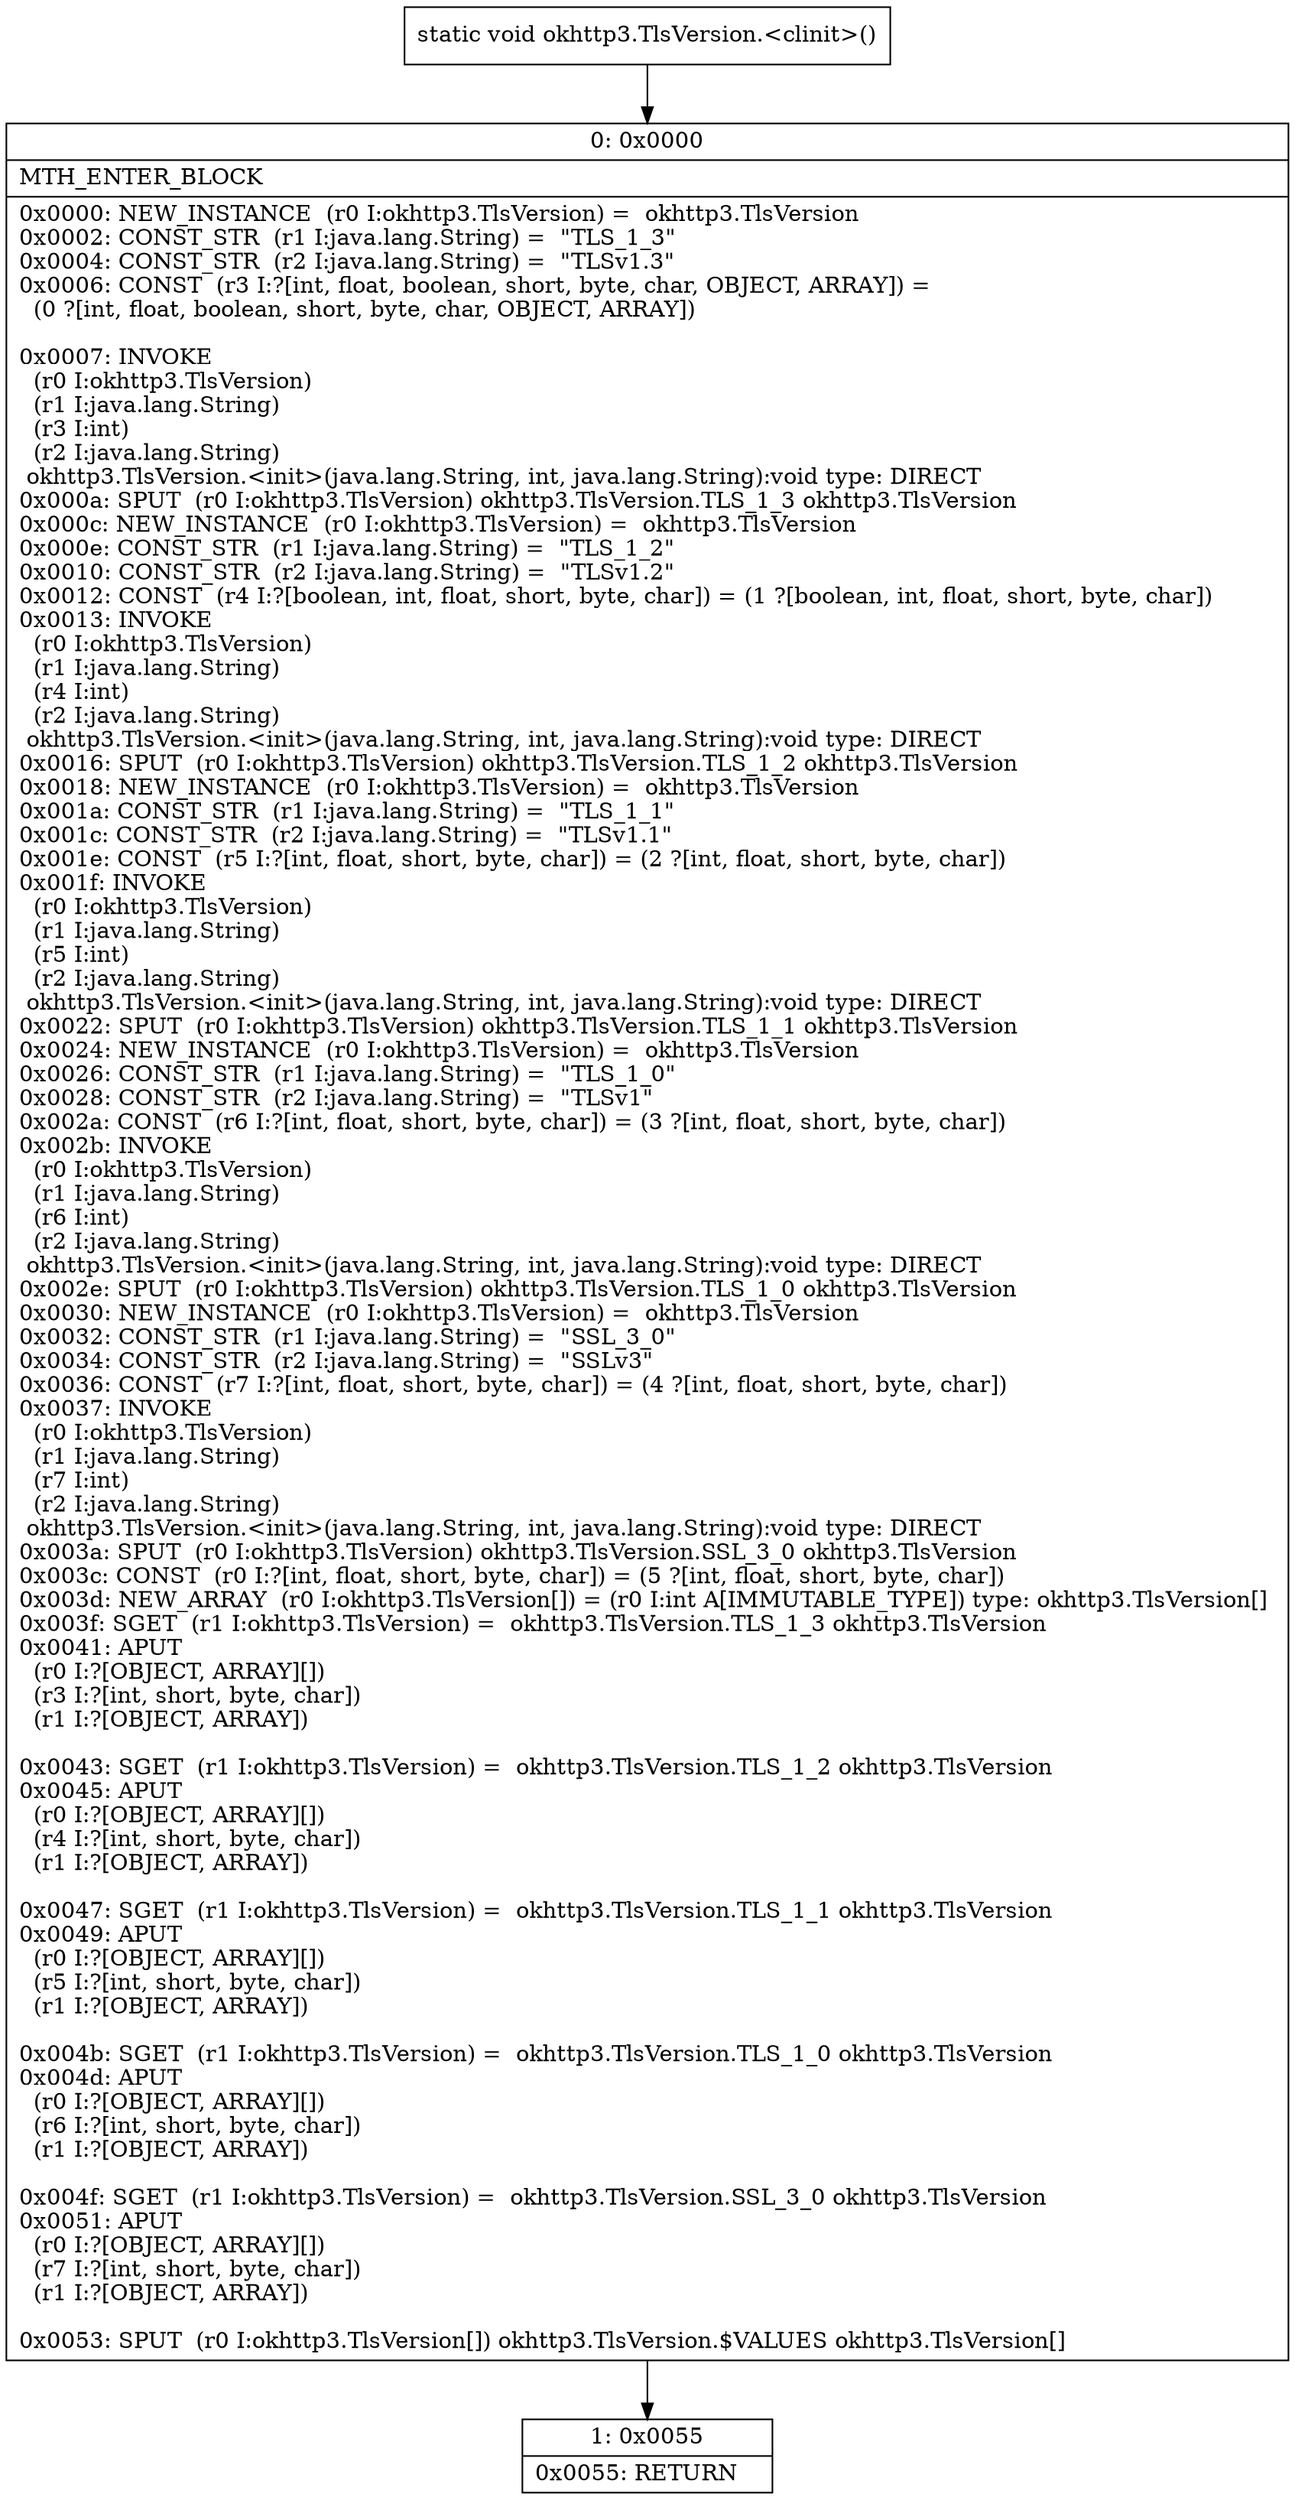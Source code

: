digraph "CFG forokhttp3.TlsVersion.\<clinit\>()V" {
Node_0 [shape=record,label="{0\:\ 0x0000|MTH_ENTER_BLOCK\l|0x0000: NEW_INSTANCE  (r0 I:okhttp3.TlsVersion) =  okhttp3.TlsVersion \l0x0002: CONST_STR  (r1 I:java.lang.String) =  \"TLS_1_3\" \l0x0004: CONST_STR  (r2 I:java.lang.String) =  \"TLSv1.3\" \l0x0006: CONST  (r3 I:?[int, float, boolean, short, byte, char, OBJECT, ARRAY]) = \l  (0 ?[int, float, boolean, short, byte, char, OBJECT, ARRAY])\l \l0x0007: INVOKE  \l  (r0 I:okhttp3.TlsVersion)\l  (r1 I:java.lang.String)\l  (r3 I:int)\l  (r2 I:java.lang.String)\l okhttp3.TlsVersion.\<init\>(java.lang.String, int, java.lang.String):void type: DIRECT \l0x000a: SPUT  (r0 I:okhttp3.TlsVersion) okhttp3.TlsVersion.TLS_1_3 okhttp3.TlsVersion \l0x000c: NEW_INSTANCE  (r0 I:okhttp3.TlsVersion) =  okhttp3.TlsVersion \l0x000e: CONST_STR  (r1 I:java.lang.String) =  \"TLS_1_2\" \l0x0010: CONST_STR  (r2 I:java.lang.String) =  \"TLSv1.2\" \l0x0012: CONST  (r4 I:?[boolean, int, float, short, byte, char]) = (1 ?[boolean, int, float, short, byte, char]) \l0x0013: INVOKE  \l  (r0 I:okhttp3.TlsVersion)\l  (r1 I:java.lang.String)\l  (r4 I:int)\l  (r2 I:java.lang.String)\l okhttp3.TlsVersion.\<init\>(java.lang.String, int, java.lang.String):void type: DIRECT \l0x0016: SPUT  (r0 I:okhttp3.TlsVersion) okhttp3.TlsVersion.TLS_1_2 okhttp3.TlsVersion \l0x0018: NEW_INSTANCE  (r0 I:okhttp3.TlsVersion) =  okhttp3.TlsVersion \l0x001a: CONST_STR  (r1 I:java.lang.String) =  \"TLS_1_1\" \l0x001c: CONST_STR  (r2 I:java.lang.String) =  \"TLSv1.1\" \l0x001e: CONST  (r5 I:?[int, float, short, byte, char]) = (2 ?[int, float, short, byte, char]) \l0x001f: INVOKE  \l  (r0 I:okhttp3.TlsVersion)\l  (r1 I:java.lang.String)\l  (r5 I:int)\l  (r2 I:java.lang.String)\l okhttp3.TlsVersion.\<init\>(java.lang.String, int, java.lang.String):void type: DIRECT \l0x0022: SPUT  (r0 I:okhttp3.TlsVersion) okhttp3.TlsVersion.TLS_1_1 okhttp3.TlsVersion \l0x0024: NEW_INSTANCE  (r0 I:okhttp3.TlsVersion) =  okhttp3.TlsVersion \l0x0026: CONST_STR  (r1 I:java.lang.String) =  \"TLS_1_0\" \l0x0028: CONST_STR  (r2 I:java.lang.String) =  \"TLSv1\" \l0x002a: CONST  (r6 I:?[int, float, short, byte, char]) = (3 ?[int, float, short, byte, char]) \l0x002b: INVOKE  \l  (r0 I:okhttp3.TlsVersion)\l  (r1 I:java.lang.String)\l  (r6 I:int)\l  (r2 I:java.lang.String)\l okhttp3.TlsVersion.\<init\>(java.lang.String, int, java.lang.String):void type: DIRECT \l0x002e: SPUT  (r0 I:okhttp3.TlsVersion) okhttp3.TlsVersion.TLS_1_0 okhttp3.TlsVersion \l0x0030: NEW_INSTANCE  (r0 I:okhttp3.TlsVersion) =  okhttp3.TlsVersion \l0x0032: CONST_STR  (r1 I:java.lang.String) =  \"SSL_3_0\" \l0x0034: CONST_STR  (r2 I:java.lang.String) =  \"SSLv3\" \l0x0036: CONST  (r7 I:?[int, float, short, byte, char]) = (4 ?[int, float, short, byte, char]) \l0x0037: INVOKE  \l  (r0 I:okhttp3.TlsVersion)\l  (r1 I:java.lang.String)\l  (r7 I:int)\l  (r2 I:java.lang.String)\l okhttp3.TlsVersion.\<init\>(java.lang.String, int, java.lang.String):void type: DIRECT \l0x003a: SPUT  (r0 I:okhttp3.TlsVersion) okhttp3.TlsVersion.SSL_3_0 okhttp3.TlsVersion \l0x003c: CONST  (r0 I:?[int, float, short, byte, char]) = (5 ?[int, float, short, byte, char]) \l0x003d: NEW_ARRAY  (r0 I:okhttp3.TlsVersion[]) = (r0 I:int A[IMMUTABLE_TYPE]) type: okhttp3.TlsVersion[] \l0x003f: SGET  (r1 I:okhttp3.TlsVersion) =  okhttp3.TlsVersion.TLS_1_3 okhttp3.TlsVersion \l0x0041: APUT  \l  (r0 I:?[OBJECT, ARRAY][])\l  (r3 I:?[int, short, byte, char])\l  (r1 I:?[OBJECT, ARRAY])\l \l0x0043: SGET  (r1 I:okhttp3.TlsVersion) =  okhttp3.TlsVersion.TLS_1_2 okhttp3.TlsVersion \l0x0045: APUT  \l  (r0 I:?[OBJECT, ARRAY][])\l  (r4 I:?[int, short, byte, char])\l  (r1 I:?[OBJECT, ARRAY])\l \l0x0047: SGET  (r1 I:okhttp3.TlsVersion) =  okhttp3.TlsVersion.TLS_1_1 okhttp3.TlsVersion \l0x0049: APUT  \l  (r0 I:?[OBJECT, ARRAY][])\l  (r5 I:?[int, short, byte, char])\l  (r1 I:?[OBJECT, ARRAY])\l \l0x004b: SGET  (r1 I:okhttp3.TlsVersion) =  okhttp3.TlsVersion.TLS_1_0 okhttp3.TlsVersion \l0x004d: APUT  \l  (r0 I:?[OBJECT, ARRAY][])\l  (r6 I:?[int, short, byte, char])\l  (r1 I:?[OBJECT, ARRAY])\l \l0x004f: SGET  (r1 I:okhttp3.TlsVersion) =  okhttp3.TlsVersion.SSL_3_0 okhttp3.TlsVersion \l0x0051: APUT  \l  (r0 I:?[OBJECT, ARRAY][])\l  (r7 I:?[int, short, byte, char])\l  (r1 I:?[OBJECT, ARRAY])\l \l0x0053: SPUT  (r0 I:okhttp3.TlsVersion[]) okhttp3.TlsVersion.$VALUES okhttp3.TlsVersion[] \l}"];
Node_1 [shape=record,label="{1\:\ 0x0055|0x0055: RETURN   \l}"];
MethodNode[shape=record,label="{static void okhttp3.TlsVersion.\<clinit\>() }"];
MethodNode -> Node_0;
Node_0 -> Node_1;
}

